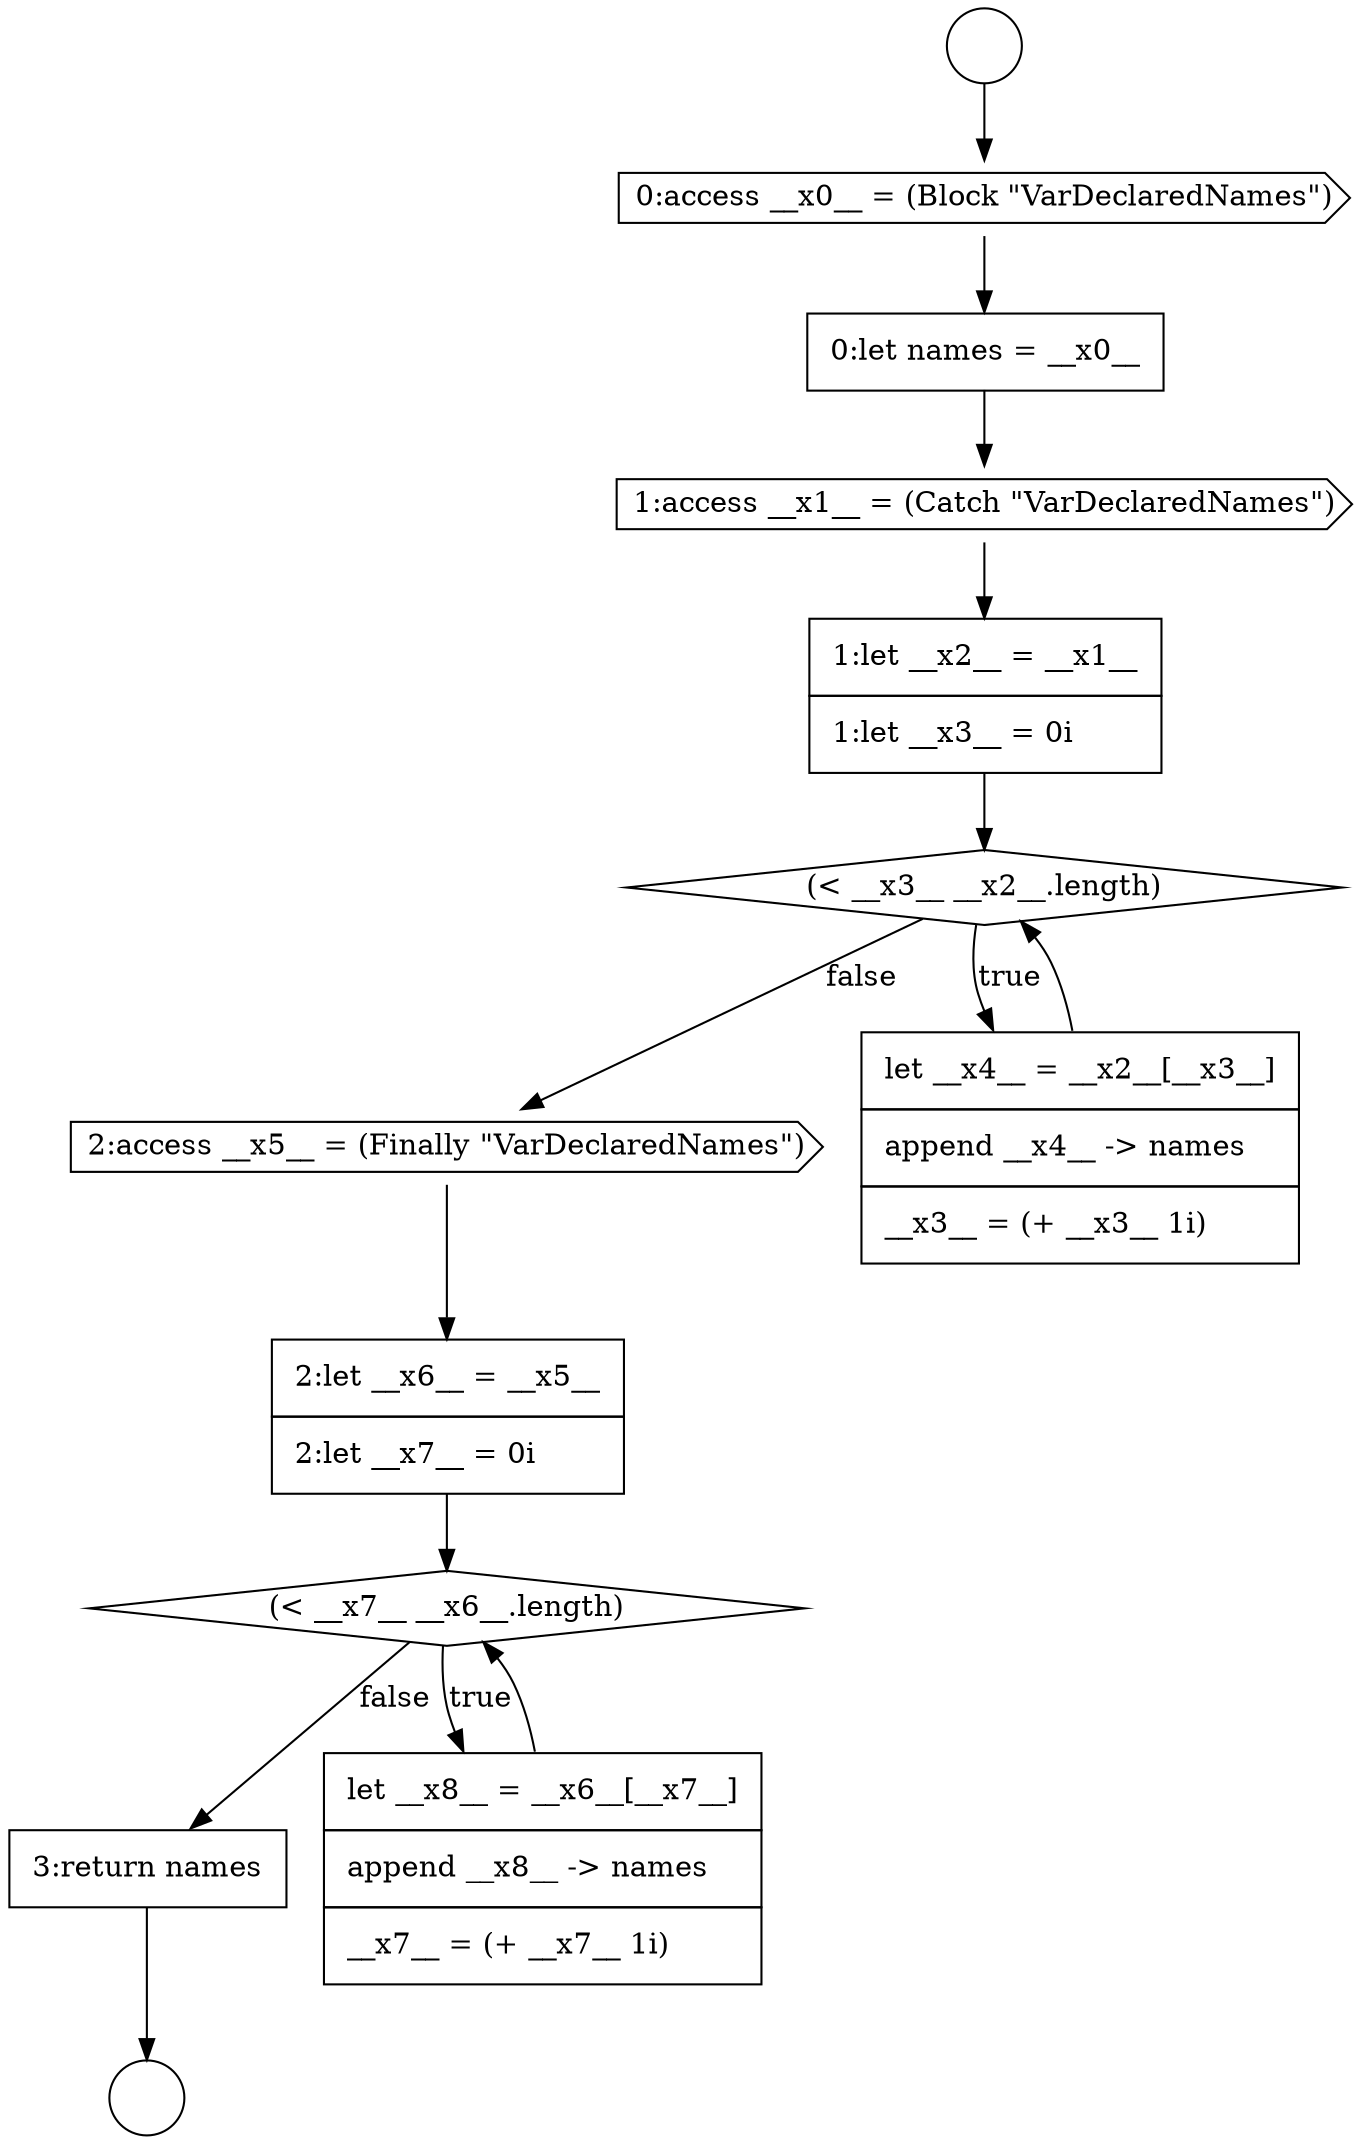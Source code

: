 digraph {
  node7673 [shape=cds, label=<<font color="black">2:access __x5__ = (Finally &quot;VarDeclaredNames&quot;)</font>> color="black" fillcolor="white" style=filled]
  node7669 [shape=cds, label=<<font color="black">1:access __x1__ = (Catch &quot;VarDeclaredNames&quot;)</font>> color="black" fillcolor="white" style=filled]
  node7665 [shape=circle label=" " color="black" fillcolor="white" style=filled]
  node7677 [shape=none, margin=0, label=<<font color="black">
    <table border="0" cellborder="1" cellspacing="0" cellpadding="10">
      <tr><td align="left">3:return names</td></tr>
    </table>
  </font>> color="black" fillcolor="white" style=filled]
  node7674 [shape=none, margin=0, label=<<font color="black">
    <table border="0" cellborder="1" cellspacing="0" cellpadding="10">
      <tr><td align="left">2:let __x6__ = __x5__</td></tr>
      <tr><td align="left">2:let __x7__ = 0i</td></tr>
    </table>
  </font>> color="black" fillcolor="white" style=filled]
  node7668 [shape=none, margin=0, label=<<font color="black">
    <table border="0" cellborder="1" cellspacing="0" cellpadding="10">
      <tr><td align="left">0:let names = __x0__</td></tr>
    </table>
  </font>> color="black" fillcolor="white" style=filled]
  node7671 [shape=diamond, label=<<font color="black">(&lt; __x3__ __x2__.length)</font>> color="black" fillcolor="white" style=filled]
  node7675 [shape=diamond, label=<<font color="black">(&lt; __x7__ __x6__.length)</font>> color="black" fillcolor="white" style=filled]
  node7676 [shape=none, margin=0, label=<<font color="black">
    <table border="0" cellborder="1" cellspacing="0" cellpadding="10">
      <tr><td align="left">let __x8__ = __x6__[__x7__]</td></tr>
      <tr><td align="left">append __x8__ -&gt; names</td></tr>
      <tr><td align="left">__x7__ = (+ __x7__ 1i)</td></tr>
    </table>
  </font>> color="black" fillcolor="white" style=filled]
  node7670 [shape=none, margin=0, label=<<font color="black">
    <table border="0" cellborder="1" cellspacing="0" cellpadding="10">
      <tr><td align="left">1:let __x2__ = __x1__</td></tr>
      <tr><td align="left">1:let __x3__ = 0i</td></tr>
    </table>
  </font>> color="black" fillcolor="white" style=filled]
  node7666 [shape=circle label=" " color="black" fillcolor="white" style=filled]
  node7672 [shape=none, margin=0, label=<<font color="black">
    <table border="0" cellborder="1" cellspacing="0" cellpadding="10">
      <tr><td align="left">let __x4__ = __x2__[__x3__]</td></tr>
      <tr><td align="left">append __x4__ -&gt; names</td></tr>
      <tr><td align="left">__x3__ = (+ __x3__ 1i)</td></tr>
    </table>
  </font>> color="black" fillcolor="white" style=filled]
  node7667 [shape=cds, label=<<font color="black">0:access __x0__ = (Block &quot;VarDeclaredNames&quot;)</font>> color="black" fillcolor="white" style=filled]
  node7674 -> node7675 [ color="black"]
  node7669 -> node7670 [ color="black"]
  node7670 -> node7671 [ color="black"]
  node7672 -> node7671 [ color="black"]
  node7668 -> node7669 [ color="black"]
  node7675 -> node7676 [label=<<font color="black">true</font>> color="black"]
  node7675 -> node7677 [label=<<font color="black">false</font>> color="black"]
  node7665 -> node7667 [ color="black"]
  node7673 -> node7674 [ color="black"]
  node7671 -> node7672 [label=<<font color="black">true</font>> color="black"]
  node7671 -> node7673 [label=<<font color="black">false</font>> color="black"]
  node7677 -> node7666 [ color="black"]
  node7667 -> node7668 [ color="black"]
  node7676 -> node7675 [ color="black"]
}
